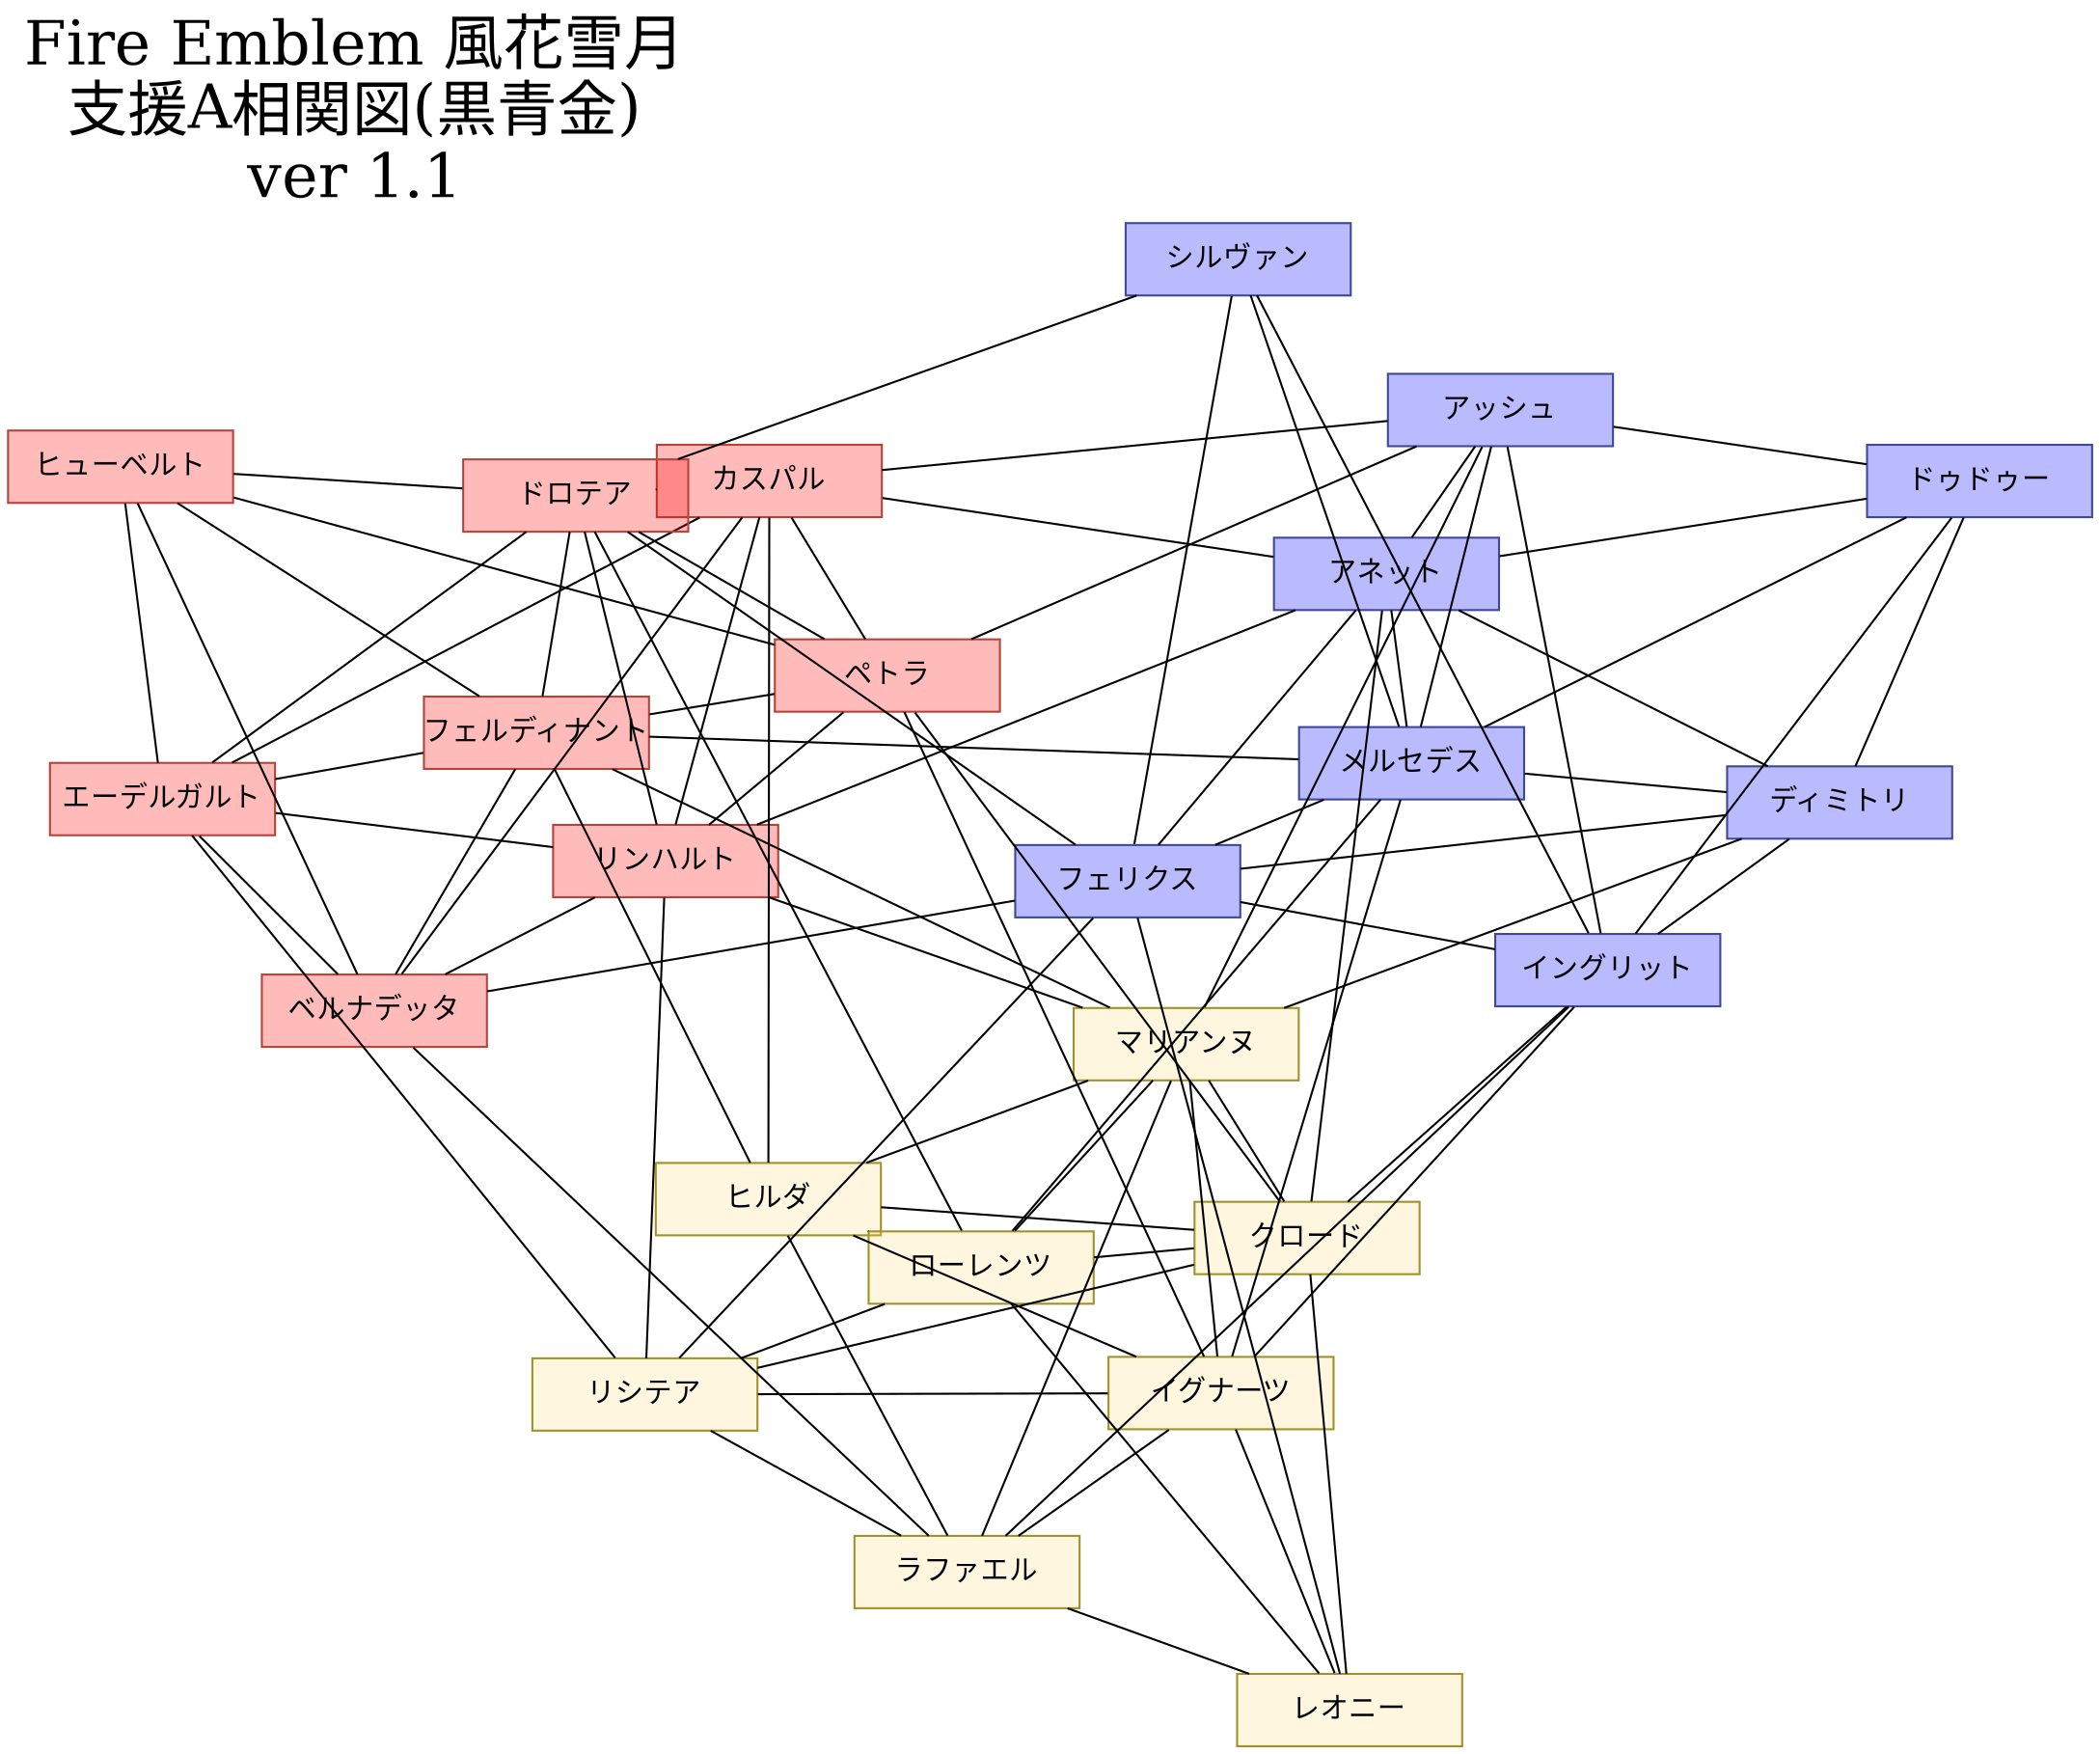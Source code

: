 // 学生かつ支援Aが存在する関係
graph Classes {
    graph [
        layout="sfdp",
        label="Fire Emblem 風花雪月\n支援A相関図(黒青金)\nver 1.1",
        labelloc = "t",
        labeljust = "l",
        fontsize = 30,
        concentrate = "true"
    ]
    node [fixedsize=true,
          width=1.55,
          shape=box,
          style=filled,
          fillcolor=white ];
    //black eagles
    node [color="#B5433C", fillcolor="#ff000045"];
    Edelgard[label="エーデルガルト"];
    Hubert[label="ヒューベルト"];
    Ferdinand[label="フェルディナント"];
    Linhardt[label="リンハルト"];
    Caspar[label="カスパル"];
    Bernadetta[label="ベルナデッタ"];
    Dorothea[label="ドロテア"];
    Petra[label="ペトラ"];
    //blue lions
    node [color="#3E4898", fillcolor="#0000ff45"];
    Dimitri[label="ディミトリ"];
    Dedue[label="ドゥドゥー"];
    Felix[label="フェリクス"];
    Sylvain[label="シルヴァン"];
    Ashe[label="アッシュ"];
    Mercedes[label="メルセデス"];
    Annette[label="アネット"];
    Ingrid[label="イングリット"];
    //golden deer
    node [color="#A09129", fillcolor="#ffd66b37"];
    Claude[label="クロード"];
    Lorenz[label="ローレンツ"];
    Raphael[label="ラファエル"];
    Ignatz[label="イグナーツ"];
    Hilda[label="ヒルダ"];
    Lysithea[label="リシテア"];
    Marianne[label="マリアンヌ"];
    Leonie[label="レオニー"];

    // relations on black eagles
    Edelgard   -- { Hubert, Ferdinand, Linhardt, Caspar, Bernadetta, Dorothea, Lysithea };
    Hubert     -- { Edelgard, Ferdinand, Bernadetta, Dorothea, Petra };
    Ferdinand  -- { Edelgard, Hubert, Bernadetta, Dorothea, Petra, Mercedes, Marianne, Hilda };
    Linhardt   -- { Edelgard, Caspar, Bernadetta, Dorothea, Petra, Annette, Lysithea, Marianne };
    Caspar     -- { Edelgard, Linhardt, Bernadetta, Dorothea, Petra, Ashe, Annette, Hilda };
    Bernadetta -- { Edelgard, Hubert, Ferdinand, Linhardt, Caspar, Felix, Raphael };
    Dorothea   -- { Edelgard, Hubert, Ferdinand, Linhardt, Caspar, Petra, Felix, Sylvain, Lorenz };
    Petra      -- { Hubert, Ferdinand, Linhardt, Caspar, Dorothea, Ashe, Claude, Ignatz };
    // relations on blue lions
    Dimitri    -- { Dedue, Felix, Mercedes, Annette, Ingrid, Marianne };
    Dedue      -- { Dimitri, Ashe, Mercedes, Annette, Ingrid };
    Felix      -- { Dimitri, Bernadetta, Dorothea, Sylvain, Mercedes, Annette, Ingrid, Lysithea, Leonie };
    Ashe       -- { Caspar, Petra, Dedue, Annette, Mercedes, Ingrid, Marianne };
    Sylvain    -- { Felix, Mercedes, Ingrid };
    Mercedes   -- { Ferdinand, Dimitri, Dedue, Felix, Sylvain, Annette, Lorenz, Ignatz };
    Annette    -- { Linhardt, Caspar, Dimitri, Dedue, Mercedes, Claude };
    Ingrid     -- { Dimitri, Dedue, Felix, Sylvain, Claude, Raphael, Ignatz };
    // relations on golden deer
    Claude     -- { Petra, Annette, Ingrid, Lorenz, Lysithea, Marianne, Hilda, Leonie };
    Lorenz     -- { Dorothea, Mercedes, Claude, Lysithea, Marianne, Hilda, Leonie };
    Raphael    -- { Bernadetta, Ingrid, Ignatz, Lysithea, Marianne, Hilda, Leonie };
    Ignatz     -- { Petra, Mercedes, Ingrid, Raphael, Lysithea, Marianne, Hilda, Leonie };
    Lysithea   -- { Edelgard, Linhardt, Felix, Claude, Lorenz, Raphael };
    Marianne   -- { Ferdinand, Linhardt, Dimitri, Claude, Lorenz, Raphael, Ignatz };
    Hilda      -- { Ferdinand, Caspar, Claude, Lorenz, Raphael, Ignatz, Marianne };
    Leonie     -- { Felix, Claude, Lorenz, Raphael, Ignatz };
}
